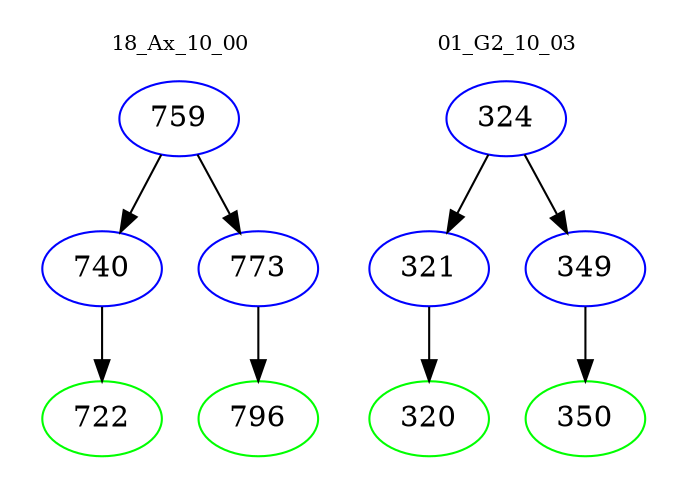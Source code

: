 digraph{
subgraph cluster_0 {
color = white
label = "18_Ax_10_00";
fontsize=10;
T0_759 [label="759", color="blue"]
T0_759 -> T0_740 [color="black"]
T0_740 [label="740", color="blue"]
T0_740 -> T0_722 [color="black"]
T0_722 [label="722", color="green"]
T0_759 -> T0_773 [color="black"]
T0_773 [label="773", color="blue"]
T0_773 -> T0_796 [color="black"]
T0_796 [label="796", color="green"]
}
subgraph cluster_1 {
color = white
label = "01_G2_10_03";
fontsize=10;
T1_324 [label="324", color="blue"]
T1_324 -> T1_321 [color="black"]
T1_321 [label="321", color="blue"]
T1_321 -> T1_320 [color="black"]
T1_320 [label="320", color="green"]
T1_324 -> T1_349 [color="black"]
T1_349 [label="349", color="blue"]
T1_349 -> T1_350 [color="black"]
T1_350 [label="350", color="green"]
}
}
